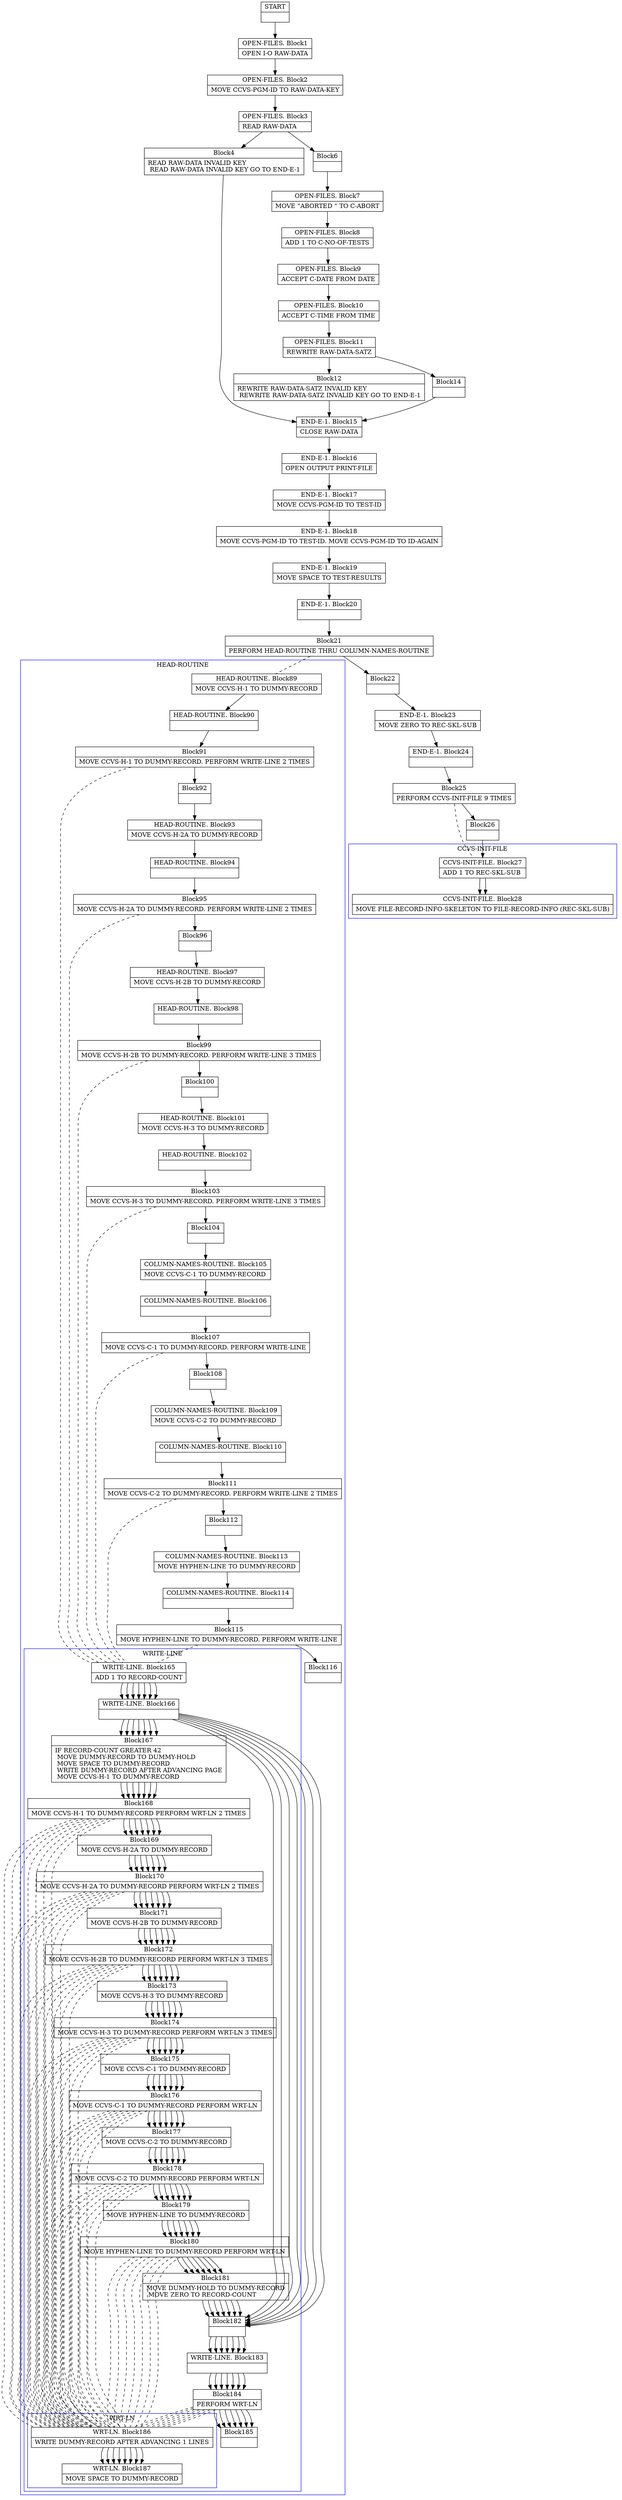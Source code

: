 digraph Cfg {
compound=true;
node [
shape = "record"
]

edge [
arrowtail = "empty"
]
Block0 [
label = "{START|}"
]
Block1 [
label = "{OPEN-FILES. Block1|    OPEN I-O RAW-DATA\l}"
]
Block2 [
label = "{OPEN-FILES. Block2|    MOVE CCVS-PGM-ID TO RAW-DATA-KEY\l}"
]
Block3 [
label = "{OPEN-FILES. Block3|    READ RAW-DATA\l}"
]
Block4 [
label = "{Block4|    READ RAW-DATA INVALID KEY\l    READ RAW-DATA INVALID KEY GO TO END-E-1\l}"
]
Block15 [
label = "{END-E-1. Block15|    CLOSE RAW-DATA\l}"
]
Block16 [
label = "{END-E-1. Block16|    OPEN    OUTPUT PRINT-FILE\l}"
]
Block17 [
label = "{END-E-1. Block17|    MOVE  CCVS-PGM-ID TO TEST-ID\l}"
]
Block18 [
label = "{END-E-1. Block18|    MOVE  CCVS-PGM-ID TO TEST-ID. MOVE CCVS-PGM-ID TO ID-AGAIN\l}"
]
Block19 [
label = "{END-E-1. Block19|    MOVE    SPACE TO TEST-RESULTS\l}"
]
Block20 [
label = "{END-E-1. Block20|}"
]
Block21 [
label = "{Block21|    PERFORM HEAD-ROUTINE THRU COLUMN-NAMES-ROUTINE\l}"
]
subgraph cluster_1{
color = blue;
label = "HEAD-ROUTINE";
Block89 [
label = "{HEAD-ROUTINE. Block89|    MOVE CCVS-H-1  TO DUMMY-RECORD\l}"
]
Block90 [
label = "{HEAD-ROUTINE. Block90|}"
]
Block91 [
label = "{Block91|    MOVE CCVS-H-1  TO DUMMY-RECORD. PERFORM WRITE-LINE 2 TIMES\l}"
]
subgraph cluster_8{
color = blue;
label = "WRITE-LINE";
Block165 [
label = "{WRITE-LINE. Block165|    ADD 1 TO RECORD-COUNT\l}"
]
Block166 [
label = "{WRITE-LINE. Block166|}"
]
Block167 [
label = "{Block167|    IF RECORD-COUNT GREATER 42\l        MOVE DUMMY-RECORD TO DUMMY-HOLD\l        MOVE SPACE TO DUMMY-RECORD\l        WRITE DUMMY-RECORD AFTER ADVANCING PAGE\l        MOVE CCVS-H-1  TO DUMMY-RECORD\l}"
]
Block168 [
label = "{Block168|        MOVE CCVS-H-1  TO DUMMY-RECORD PERFORM WRT-LN 2 TIMES\l}"
]
subgraph cluster_22{
color = blue;
label = "WRT-LN";
Block186 [
label = "{WRT-LN. Block186|    WRITE    DUMMY-RECORD AFTER ADVANCING 1 LINES\l}"
]
Block187 [
label = "{WRT-LN. Block187|    MOVE SPACE TO DUMMY-RECORD\l}"
]
Block186 -> Block187

}
Block168 -> Block186 [style=dashed, arrowhead=none]

Block169 [
label = "{Block169|        MOVE CCVS-H-2A TO DUMMY-RECORD\l}"
]
Block170 [
label = "{Block170|        MOVE CCVS-H-2A TO DUMMY-RECORD PERFORM WRT-LN 2 TIMES\l}"
]
subgraph cluster_23{
color = blue;
label = "WRT-LN";
Block186 [
label = "{WRT-LN. Block186|    WRITE    DUMMY-RECORD AFTER ADVANCING 1 LINES\l}"
]
Block187 [
label = "{WRT-LN. Block187|    MOVE SPACE TO DUMMY-RECORD\l}"
]
Block186 -> Block187

}
Block170 -> Block186 [style=dashed, arrowhead=none]

Block171 [
label = "{Block171|        MOVE CCVS-H-2B TO DUMMY-RECORD\l}"
]
Block172 [
label = "{Block172|        MOVE CCVS-H-2B TO DUMMY-RECORD PERFORM WRT-LN 3 TIMES\l}"
]
subgraph cluster_24{
color = blue;
label = "WRT-LN";
Block186 [
label = "{WRT-LN. Block186|    WRITE    DUMMY-RECORD AFTER ADVANCING 1 LINES\l}"
]
Block187 [
label = "{WRT-LN. Block187|    MOVE SPACE TO DUMMY-RECORD\l}"
]
Block186 -> Block187

}
Block172 -> Block186 [style=dashed, arrowhead=none]

Block173 [
label = "{Block173|        MOVE CCVS-H-3  TO DUMMY-RECORD\l}"
]
Block174 [
label = "{Block174|        MOVE CCVS-H-3  TO DUMMY-RECORD PERFORM WRT-LN 3 TIMES\l}"
]
subgraph cluster_25{
color = blue;
label = "WRT-LN";
Block186 [
label = "{WRT-LN. Block186|    WRITE    DUMMY-RECORD AFTER ADVANCING 1 LINES\l}"
]
Block187 [
label = "{WRT-LN. Block187|    MOVE SPACE TO DUMMY-RECORD\l}"
]
Block186 -> Block187

}
Block174 -> Block186 [style=dashed, arrowhead=none]

Block175 [
label = "{Block175|        MOVE CCVS-C-1  TO DUMMY-RECORD\l}"
]
Block176 [
label = "{Block176|        MOVE CCVS-C-1  TO DUMMY-RECORD PERFORM WRT-LN\l}"
]
subgraph cluster_26{
color = blue;
label = "WRT-LN";
Block186 [
label = "{WRT-LN. Block186|    WRITE    DUMMY-RECORD AFTER ADVANCING 1 LINES\l}"
]
Block187 [
label = "{WRT-LN. Block187|    MOVE SPACE TO DUMMY-RECORD\l}"
]
Block186 -> Block187

}
Block176 -> Block186 [style=dashed, arrowhead=none]

Block177 [
label = "{Block177|        MOVE CCVS-C-2  TO DUMMY-RECORD\l}"
]
Block178 [
label = "{Block178|        MOVE CCVS-C-2  TO DUMMY-RECORD PERFORM WRT-LN\l}"
]
subgraph cluster_27{
color = blue;
label = "WRT-LN";
Block186 [
label = "{WRT-LN. Block186|    WRITE    DUMMY-RECORD AFTER ADVANCING 1 LINES\l}"
]
Block187 [
label = "{WRT-LN. Block187|    MOVE SPACE TO DUMMY-RECORD\l}"
]
Block186 -> Block187

}
Block178 -> Block186 [style=dashed, arrowhead=none]

Block179 [
label = "{Block179|        MOVE HYPHEN-LINE TO DUMMY-RECORD\l}"
]
Block180 [
label = "{Block180|        MOVE HYPHEN-LINE TO DUMMY-RECORD PERFORM WRT-LN\l}"
]
subgraph cluster_28{
color = blue;
label = "WRT-LN";
Block186 [
label = "{WRT-LN. Block186|    WRITE    DUMMY-RECORD AFTER ADVANCING 1 LINES\l}"
]
Block187 [
label = "{WRT-LN. Block187|    MOVE SPACE TO DUMMY-RECORD\l}"
]
Block186 -> Block187

}
Block180 -> Block186 [style=dashed, arrowhead=none]

Block181 [
label = "{Block181|        MOVE DUMMY-HOLD TO DUMMY-RECORD\l        MOVE ZERO TO RECORD-COUNT\l}"
]
Block182 [
label = "{Block182|}"
]
Block183 [
label = "{WRITE-LINE. Block183|}"
]
Block184 [
label = "{Block184|    PERFORM WRT-LN\l}"
]
subgraph cluster_29{
color = blue;
label = "WRT-LN";
Block186 [
label = "{WRT-LN. Block186|    WRITE    DUMMY-RECORD AFTER ADVANCING 1 LINES\l}"
]
Block187 [
label = "{WRT-LN. Block187|    MOVE SPACE TO DUMMY-RECORD\l}"
]
Block186 -> Block187

}
Block184 -> Block186 [style=dashed, arrowhead=none]

Block185 [
label = "{Block185|}"
]
Block165 -> Block166
Block166 -> Block167
Block166 -> Block182
Block167 -> Block168
Block168 -> Block169
Block169 -> Block170
Block170 -> Block171
Block171 -> Block172
Block172 -> Block173
Block173 -> Block174
Block174 -> Block175
Block175 -> Block176
Block176 -> Block177
Block177 -> Block178
Block178 -> Block179
Block179 -> Block180
Block180 -> Block181
Block181 -> Block182
Block182 -> Block183
Block183 -> Block184
Block184 -> Block185

}
Block91 -> Block165 [style=dashed, arrowhead=none]

Block92 [
label = "{Block92|}"
]
Block93 [
label = "{HEAD-ROUTINE. Block93|    MOVE CCVS-H-2A TO DUMMY-RECORD\l}"
]
Block94 [
label = "{HEAD-ROUTINE. Block94|}"
]
Block95 [
label = "{Block95|    MOVE CCVS-H-2A TO DUMMY-RECORD. PERFORM WRITE-LINE 2 TIMES\l}"
]
subgraph cluster_9{
color = blue;
label = "WRITE-LINE";
Block165 [
label = "{WRITE-LINE. Block165|    ADD 1 TO RECORD-COUNT\l}"
]
Block166 [
label = "{WRITE-LINE. Block166|}"
]
Block167 [
label = "{Block167|    IF RECORD-COUNT GREATER 42\l        MOVE DUMMY-RECORD TO DUMMY-HOLD\l        MOVE SPACE TO DUMMY-RECORD\l        WRITE DUMMY-RECORD AFTER ADVANCING PAGE\l        MOVE CCVS-H-1  TO DUMMY-RECORD\l}"
]
Block168 [
label = "{Block168|        MOVE CCVS-H-1  TO DUMMY-RECORD PERFORM WRT-LN 2 TIMES\l}"
]
Block168 -> Block186 [style=dashed, arrowhead=none]

Block169 [
label = "{Block169|        MOVE CCVS-H-2A TO DUMMY-RECORD\l}"
]
Block170 [
label = "{Block170|        MOVE CCVS-H-2A TO DUMMY-RECORD PERFORM WRT-LN 2 TIMES\l}"
]
Block170 -> Block186 [style=dashed, arrowhead=none]

Block171 [
label = "{Block171|        MOVE CCVS-H-2B TO DUMMY-RECORD\l}"
]
Block172 [
label = "{Block172|        MOVE CCVS-H-2B TO DUMMY-RECORD PERFORM WRT-LN 3 TIMES\l}"
]
Block172 -> Block186 [style=dashed, arrowhead=none]

Block173 [
label = "{Block173|        MOVE CCVS-H-3  TO DUMMY-RECORD\l}"
]
Block174 [
label = "{Block174|        MOVE CCVS-H-3  TO DUMMY-RECORD PERFORM WRT-LN 3 TIMES\l}"
]
Block174 -> Block186 [style=dashed, arrowhead=none]

Block175 [
label = "{Block175|        MOVE CCVS-C-1  TO DUMMY-RECORD\l}"
]
Block176 [
label = "{Block176|        MOVE CCVS-C-1  TO DUMMY-RECORD PERFORM WRT-LN\l}"
]
Block176 -> Block186 [style=dashed, arrowhead=none]

Block177 [
label = "{Block177|        MOVE CCVS-C-2  TO DUMMY-RECORD\l}"
]
Block178 [
label = "{Block178|        MOVE CCVS-C-2  TO DUMMY-RECORD PERFORM WRT-LN\l}"
]
Block178 -> Block186 [style=dashed, arrowhead=none]

Block179 [
label = "{Block179|        MOVE HYPHEN-LINE TO DUMMY-RECORD\l}"
]
Block180 [
label = "{Block180|        MOVE HYPHEN-LINE TO DUMMY-RECORD PERFORM WRT-LN\l}"
]
Block180 -> Block186 [style=dashed, arrowhead=none]

Block181 [
label = "{Block181|        MOVE DUMMY-HOLD TO DUMMY-RECORD\l        MOVE ZERO TO RECORD-COUNT\l}"
]
Block182 [
label = "{Block182|}"
]
Block183 [
label = "{WRITE-LINE. Block183|}"
]
Block184 [
label = "{Block184|    PERFORM WRT-LN\l}"
]
Block184 -> Block186 [style=dashed, arrowhead=none]

Block185 [
label = "{Block185|}"
]
Block165 -> Block166
Block166 -> Block167
Block166 -> Block182
Block167 -> Block168
Block168 -> Block169
Block169 -> Block170
Block170 -> Block171
Block171 -> Block172
Block172 -> Block173
Block173 -> Block174
Block174 -> Block175
Block175 -> Block176
Block176 -> Block177
Block177 -> Block178
Block178 -> Block179
Block179 -> Block180
Block180 -> Block181
Block181 -> Block182
Block182 -> Block183
Block183 -> Block184
Block184 -> Block185

}
Block95 -> Block165 [style=dashed, arrowhead=none]

Block96 [
label = "{Block96|}"
]
Block97 [
label = "{HEAD-ROUTINE. Block97|    MOVE CCVS-H-2B TO DUMMY-RECORD\l}"
]
Block98 [
label = "{HEAD-ROUTINE. Block98|}"
]
Block99 [
label = "{Block99|    MOVE CCVS-H-2B TO DUMMY-RECORD. PERFORM WRITE-LINE 3 TIMES\l}"
]
subgraph cluster_10{
color = blue;
label = "WRITE-LINE";
Block165 [
label = "{WRITE-LINE. Block165|    ADD 1 TO RECORD-COUNT\l}"
]
Block166 [
label = "{WRITE-LINE. Block166|}"
]
Block167 [
label = "{Block167|    IF RECORD-COUNT GREATER 42\l        MOVE DUMMY-RECORD TO DUMMY-HOLD\l        MOVE SPACE TO DUMMY-RECORD\l        WRITE DUMMY-RECORD AFTER ADVANCING PAGE\l        MOVE CCVS-H-1  TO DUMMY-RECORD\l}"
]
Block168 [
label = "{Block168|        MOVE CCVS-H-1  TO DUMMY-RECORD PERFORM WRT-LN 2 TIMES\l}"
]
Block168 -> Block186 [style=dashed, arrowhead=none]

Block169 [
label = "{Block169|        MOVE CCVS-H-2A TO DUMMY-RECORD\l}"
]
Block170 [
label = "{Block170|        MOVE CCVS-H-2A TO DUMMY-RECORD PERFORM WRT-LN 2 TIMES\l}"
]
Block170 -> Block186 [style=dashed, arrowhead=none]

Block171 [
label = "{Block171|        MOVE CCVS-H-2B TO DUMMY-RECORD\l}"
]
Block172 [
label = "{Block172|        MOVE CCVS-H-2B TO DUMMY-RECORD PERFORM WRT-LN 3 TIMES\l}"
]
Block172 -> Block186 [style=dashed, arrowhead=none]

Block173 [
label = "{Block173|        MOVE CCVS-H-3  TO DUMMY-RECORD\l}"
]
Block174 [
label = "{Block174|        MOVE CCVS-H-3  TO DUMMY-RECORD PERFORM WRT-LN 3 TIMES\l}"
]
Block174 -> Block186 [style=dashed, arrowhead=none]

Block175 [
label = "{Block175|        MOVE CCVS-C-1  TO DUMMY-RECORD\l}"
]
Block176 [
label = "{Block176|        MOVE CCVS-C-1  TO DUMMY-RECORD PERFORM WRT-LN\l}"
]
Block176 -> Block186 [style=dashed, arrowhead=none]

Block177 [
label = "{Block177|        MOVE CCVS-C-2  TO DUMMY-RECORD\l}"
]
Block178 [
label = "{Block178|        MOVE CCVS-C-2  TO DUMMY-RECORD PERFORM WRT-LN\l}"
]
Block178 -> Block186 [style=dashed, arrowhead=none]

Block179 [
label = "{Block179|        MOVE HYPHEN-LINE TO DUMMY-RECORD\l}"
]
Block180 [
label = "{Block180|        MOVE HYPHEN-LINE TO DUMMY-RECORD PERFORM WRT-LN\l}"
]
Block180 -> Block186 [style=dashed, arrowhead=none]

Block181 [
label = "{Block181|        MOVE DUMMY-HOLD TO DUMMY-RECORD\l        MOVE ZERO TO RECORD-COUNT\l}"
]
Block182 [
label = "{Block182|}"
]
Block183 [
label = "{WRITE-LINE. Block183|}"
]
Block184 [
label = "{Block184|    PERFORM WRT-LN\l}"
]
Block184 -> Block186 [style=dashed, arrowhead=none]

Block185 [
label = "{Block185|}"
]
Block165 -> Block166
Block166 -> Block167
Block166 -> Block182
Block167 -> Block168
Block168 -> Block169
Block169 -> Block170
Block170 -> Block171
Block171 -> Block172
Block172 -> Block173
Block173 -> Block174
Block174 -> Block175
Block175 -> Block176
Block176 -> Block177
Block177 -> Block178
Block178 -> Block179
Block179 -> Block180
Block180 -> Block181
Block181 -> Block182
Block182 -> Block183
Block183 -> Block184
Block184 -> Block185

}
Block99 -> Block165 [style=dashed, arrowhead=none]

Block100 [
label = "{Block100|}"
]
Block101 [
label = "{HEAD-ROUTINE. Block101|    MOVE CCVS-H-3  TO DUMMY-RECORD\l}"
]
Block102 [
label = "{HEAD-ROUTINE. Block102|}"
]
Block103 [
label = "{Block103|    MOVE CCVS-H-3  TO DUMMY-RECORD. PERFORM WRITE-LINE 3 TIMES\l}"
]
subgraph cluster_11{
color = blue;
label = "WRITE-LINE";
Block165 [
label = "{WRITE-LINE. Block165|    ADD 1 TO RECORD-COUNT\l}"
]
Block166 [
label = "{WRITE-LINE. Block166|}"
]
Block167 [
label = "{Block167|    IF RECORD-COUNT GREATER 42\l        MOVE DUMMY-RECORD TO DUMMY-HOLD\l        MOVE SPACE TO DUMMY-RECORD\l        WRITE DUMMY-RECORD AFTER ADVANCING PAGE\l        MOVE CCVS-H-1  TO DUMMY-RECORD\l}"
]
Block168 [
label = "{Block168|        MOVE CCVS-H-1  TO DUMMY-RECORD PERFORM WRT-LN 2 TIMES\l}"
]
Block168 -> Block186 [style=dashed, arrowhead=none]

Block169 [
label = "{Block169|        MOVE CCVS-H-2A TO DUMMY-RECORD\l}"
]
Block170 [
label = "{Block170|        MOVE CCVS-H-2A TO DUMMY-RECORD PERFORM WRT-LN 2 TIMES\l}"
]
Block170 -> Block186 [style=dashed, arrowhead=none]

Block171 [
label = "{Block171|        MOVE CCVS-H-2B TO DUMMY-RECORD\l}"
]
Block172 [
label = "{Block172|        MOVE CCVS-H-2B TO DUMMY-RECORD PERFORM WRT-LN 3 TIMES\l}"
]
Block172 -> Block186 [style=dashed, arrowhead=none]

Block173 [
label = "{Block173|        MOVE CCVS-H-3  TO DUMMY-RECORD\l}"
]
Block174 [
label = "{Block174|        MOVE CCVS-H-3  TO DUMMY-RECORD PERFORM WRT-LN 3 TIMES\l}"
]
Block174 -> Block186 [style=dashed, arrowhead=none]

Block175 [
label = "{Block175|        MOVE CCVS-C-1  TO DUMMY-RECORD\l}"
]
Block176 [
label = "{Block176|        MOVE CCVS-C-1  TO DUMMY-RECORD PERFORM WRT-LN\l}"
]
Block176 -> Block186 [style=dashed, arrowhead=none]

Block177 [
label = "{Block177|        MOVE CCVS-C-2  TO DUMMY-RECORD\l}"
]
Block178 [
label = "{Block178|        MOVE CCVS-C-2  TO DUMMY-RECORD PERFORM WRT-LN\l}"
]
Block178 -> Block186 [style=dashed, arrowhead=none]

Block179 [
label = "{Block179|        MOVE HYPHEN-LINE TO DUMMY-RECORD\l}"
]
Block180 [
label = "{Block180|        MOVE HYPHEN-LINE TO DUMMY-RECORD PERFORM WRT-LN\l}"
]
Block180 -> Block186 [style=dashed, arrowhead=none]

Block181 [
label = "{Block181|        MOVE DUMMY-HOLD TO DUMMY-RECORD\l        MOVE ZERO TO RECORD-COUNT\l}"
]
Block182 [
label = "{Block182|}"
]
Block183 [
label = "{WRITE-LINE. Block183|}"
]
Block184 [
label = "{Block184|    PERFORM WRT-LN\l}"
]
Block184 -> Block186 [style=dashed, arrowhead=none]

Block185 [
label = "{Block185|}"
]
Block165 -> Block166
Block166 -> Block167
Block166 -> Block182
Block167 -> Block168
Block168 -> Block169
Block169 -> Block170
Block170 -> Block171
Block171 -> Block172
Block172 -> Block173
Block173 -> Block174
Block174 -> Block175
Block175 -> Block176
Block176 -> Block177
Block177 -> Block178
Block178 -> Block179
Block179 -> Block180
Block180 -> Block181
Block181 -> Block182
Block182 -> Block183
Block183 -> Block184
Block184 -> Block185

}
Block103 -> Block165 [style=dashed, arrowhead=none]

Block104 [
label = "{Block104|}"
]
Block105 [
label = "{COLUMN-NAMES-ROUTINE. Block105|    MOVE CCVS-C-1 TO DUMMY-RECORD\l}"
]
Block106 [
label = "{COLUMN-NAMES-ROUTINE. Block106|}"
]
Block107 [
label = "{Block107|    MOVE CCVS-C-1 TO DUMMY-RECORD. PERFORM WRITE-LINE\l}"
]
subgraph cluster_12{
color = blue;
label = "WRITE-LINE";
Block165 [
label = "{WRITE-LINE. Block165|    ADD 1 TO RECORD-COUNT\l}"
]
Block166 [
label = "{WRITE-LINE. Block166|}"
]
Block167 [
label = "{Block167|    IF RECORD-COUNT GREATER 42\l        MOVE DUMMY-RECORD TO DUMMY-HOLD\l        MOVE SPACE TO DUMMY-RECORD\l        WRITE DUMMY-RECORD AFTER ADVANCING PAGE\l        MOVE CCVS-H-1  TO DUMMY-RECORD\l}"
]
Block168 [
label = "{Block168|        MOVE CCVS-H-1  TO DUMMY-RECORD PERFORM WRT-LN 2 TIMES\l}"
]
Block168 -> Block186 [style=dashed, arrowhead=none]

Block169 [
label = "{Block169|        MOVE CCVS-H-2A TO DUMMY-RECORD\l}"
]
Block170 [
label = "{Block170|        MOVE CCVS-H-2A TO DUMMY-RECORD PERFORM WRT-LN 2 TIMES\l}"
]
Block170 -> Block186 [style=dashed, arrowhead=none]

Block171 [
label = "{Block171|        MOVE CCVS-H-2B TO DUMMY-RECORD\l}"
]
Block172 [
label = "{Block172|        MOVE CCVS-H-2B TO DUMMY-RECORD PERFORM WRT-LN 3 TIMES\l}"
]
Block172 -> Block186 [style=dashed, arrowhead=none]

Block173 [
label = "{Block173|        MOVE CCVS-H-3  TO DUMMY-RECORD\l}"
]
Block174 [
label = "{Block174|        MOVE CCVS-H-3  TO DUMMY-RECORD PERFORM WRT-LN 3 TIMES\l}"
]
Block174 -> Block186 [style=dashed, arrowhead=none]

Block175 [
label = "{Block175|        MOVE CCVS-C-1  TO DUMMY-RECORD\l}"
]
Block176 [
label = "{Block176|        MOVE CCVS-C-1  TO DUMMY-RECORD PERFORM WRT-LN\l}"
]
Block176 -> Block186 [style=dashed, arrowhead=none]

Block177 [
label = "{Block177|        MOVE CCVS-C-2  TO DUMMY-RECORD\l}"
]
Block178 [
label = "{Block178|        MOVE CCVS-C-2  TO DUMMY-RECORD PERFORM WRT-LN\l}"
]
Block178 -> Block186 [style=dashed, arrowhead=none]

Block179 [
label = "{Block179|        MOVE HYPHEN-LINE TO DUMMY-RECORD\l}"
]
Block180 [
label = "{Block180|        MOVE HYPHEN-LINE TO DUMMY-RECORD PERFORM WRT-LN\l}"
]
Block180 -> Block186 [style=dashed, arrowhead=none]

Block181 [
label = "{Block181|        MOVE DUMMY-HOLD TO DUMMY-RECORD\l        MOVE ZERO TO RECORD-COUNT\l}"
]
Block182 [
label = "{Block182|}"
]
Block183 [
label = "{WRITE-LINE. Block183|}"
]
Block184 [
label = "{Block184|    PERFORM WRT-LN\l}"
]
Block184 -> Block186 [style=dashed, arrowhead=none]

Block185 [
label = "{Block185|}"
]
Block165 -> Block166
Block166 -> Block167
Block166 -> Block182
Block167 -> Block168
Block168 -> Block169
Block169 -> Block170
Block170 -> Block171
Block171 -> Block172
Block172 -> Block173
Block173 -> Block174
Block174 -> Block175
Block175 -> Block176
Block176 -> Block177
Block177 -> Block178
Block178 -> Block179
Block179 -> Block180
Block180 -> Block181
Block181 -> Block182
Block182 -> Block183
Block183 -> Block184
Block184 -> Block185

}
Block107 -> Block165 [style=dashed, arrowhead=none]

Block108 [
label = "{Block108|}"
]
Block109 [
label = "{COLUMN-NAMES-ROUTINE. Block109|    MOVE CCVS-C-2 TO DUMMY-RECORD\l}"
]
Block110 [
label = "{COLUMN-NAMES-ROUTINE. Block110|}"
]
Block111 [
label = "{Block111|    MOVE CCVS-C-2 TO DUMMY-RECORD. PERFORM WRITE-LINE 2 TIMES\l}"
]
subgraph cluster_13{
color = blue;
label = "WRITE-LINE";
Block165 [
label = "{WRITE-LINE. Block165|    ADD 1 TO RECORD-COUNT\l}"
]
Block166 [
label = "{WRITE-LINE. Block166|}"
]
Block167 [
label = "{Block167|    IF RECORD-COUNT GREATER 42\l        MOVE DUMMY-RECORD TO DUMMY-HOLD\l        MOVE SPACE TO DUMMY-RECORD\l        WRITE DUMMY-RECORD AFTER ADVANCING PAGE\l        MOVE CCVS-H-1  TO DUMMY-RECORD\l}"
]
Block168 [
label = "{Block168|        MOVE CCVS-H-1  TO DUMMY-RECORD PERFORM WRT-LN 2 TIMES\l}"
]
Block168 -> Block186 [style=dashed, arrowhead=none]

Block169 [
label = "{Block169|        MOVE CCVS-H-2A TO DUMMY-RECORD\l}"
]
Block170 [
label = "{Block170|        MOVE CCVS-H-2A TO DUMMY-RECORD PERFORM WRT-LN 2 TIMES\l}"
]
Block170 -> Block186 [style=dashed, arrowhead=none]

Block171 [
label = "{Block171|        MOVE CCVS-H-2B TO DUMMY-RECORD\l}"
]
Block172 [
label = "{Block172|        MOVE CCVS-H-2B TO DUMMY-RECORD PERFORM WRT-LN 3 TIMES\l}"
]
Block172 -> Block186 [style=dashed, arrowhead=none]

Block173 [
label = "{Block173|        MOVE CCVS-H-3  TO DUMMY-RECORD\l}"
]
Block174 [
label = "{Block174|        MOVE CCVS-H-3  TO DUMMY-RECORD PERFORM WRT-LN 3 TIMES\l}"
]
Block174 -> Block186 [style=dashed, arrowhead=none]

Block175 [
label = "{Block175|        MOVE CCVS-C-1  TO DUMMY-RECORD\l}"
]
Block176 [
label = "{Block176|        MOVE CCVS-C-1  TO DUMMY-RECORD PERFORM WRT-LN\l}"
]
Block176 -> Block186 [style=dashed, arrowhead=none]

Block177 [
label = "{Block177|        MOVE CCVS-C-2  TO DUMMY-RECORD\l}"
]
Block178 [
label = "{Block178|        MOVE CCVS-C-2  TO DUMMY-RECORD PERFORM WRT-LN\l}"
]
Block178 -> Block186 [style=dashed, arrowhead=none]

Block179 [
label = "{Block179|        MOVE HYPHEN-LINE TO DUMMY-RECORD\l}"
]
Block180 [
label = "{Block180|        MOVE HYPHEN-LINE TO DUMMY-RECORD PERFORM WRT-LN\l}"
]
Block180 -> Block186 [style=dashed, arrowhead=none]

Block181 [
label = "{Block181|        MOVE DUMMY-HOLD TO DUMMY-RECORD\l        MOVE ZERO TO RECORD-COUNT\l}"
]
Block182 [
label = "{Block182|}"
]
Block183 [
label = "{WRITE-LINE. Block183|}"
]
Block184 [
label = "{Block184|    PERFORM WRT-LN\l}"
]
Block184 -> Block186 [style=dashed, arrowhead=none]

Block185 [
label = "{Block185|}"
]
Block165 -> Block166
Block166 -> Block167
Block166 -> Block182
Block167 -> Block168
Block168 -> Block169
Block169 -> Block170
Block170 -> Block171
Block171 -> Block172
Block172 -> Block173
Block173 -> Block174
Block174 -> Block175
Block175 -> Block176
Block176 -> Block177
Block177 -> Block178
Block178 -> Block179
Block179 -> Block180
Block180 -> Block181
Block181 -> Block182
Block182 -> Block183
Block183 -> Block184
Block184 -> Block185

}
Block111 -> Block165 [style=dashed, arrowhead=none]

Block112 [
label = "{Block112|}"
]
Block113 [
label = "{COLUMN-NAMES-ROUTINE. Block113|    MOVE HYPHEN-LINE TO DUMMY-RECORD\l}"
]
Block114 [
label = "{COLUMN-NAMES-ROUTINE. Block114|}"
]
Block115 [
label = "{Block115|    MOVE HYPHEN-LINE TO DUMMY-RECORD. PERFORM WRITE-LINE\l}"
]
subgraph cluster_14{
color = blue;
label = "WRITE-LINE";
Block165 [
label = "{WRITE-LINE. Block165|    ADD 1 TO RECORD-COUNT\l}"
]
Block166 [
label = "{WRITE-LINE. Block166|}"
]
Block167 [
label = "{Block167|    IF RECORD-COUNT GREATER 42\l        MOVE DUMMY-RECORD TO DUMMY-HOLD\l        MOVE SPACE TO DUMMY-RECORD\l        WRITE DUMMY-RECORD AFTER ADVANCING PAGE\l        MOVE CCVS-H-1  TO DUMMY-RECORD\l}"
]
Block168 [
label = "{Block168|        MOVE CCVS-H-1  TO DUMMY-RECORD PERFORM WRT-LN 2 TIMES\l}"
]
Block168 -> Block186 [style=dashed, arrowhead=none]

Block169 [
label = "{Block169|        MOVE CCVS-H-2A TO DUMMY-RECORD\l}"
]
Block170 [
label = "{Block170|        MOVE CCVS-H-2A TO DUMMY-RECORD PERFORM WRT-LN 2 TIMES\l}"
]
Block170 -> Block186 [style=dashed, arrowhead=none]

Block171 [
label = "{Block171|        MOVE CCVS-H-2B TO DUMMY-RECORD\l}"
]
Block172 [
label = "{Block172|        MOVE CCVS-H-2B TO DUMMY-RECORD PERFORM WRT-LN 3 TIMES\l}"
]
Block172 -> Block186 [style=dashed, arrowhead=none]

Block173 [
label = "{Block173|        MOVE CCVS-H-3  TO DUMMY-RECORD\l}"
]
Block174 [
label = "{Block174|        MOVE CCVS-H-3  TO DUMMY-RECORD PERFORM WRT-LN 3 TIMES\l}"
]
Block174 -> Block186 [style=dashed, arrowhead=none]

Block175 [
label = "{Block175|        MOVE CCVS-C-1  TO DUMMY-RECORD\l}"
]
Block176 [
label = "{Block176|        MOVE CCVS-C-1  TO DUMMY-RECORD PERFORM WRT-LN\l}"
]
Block176 -> Block186 [style=dashed, arrowhead=none]

Block177 [
label = "{Block177|        MOVE CCVS-C-2  TO DUMMY-RECORD\l}"
]
Block178 [
label = "{Block178|        MOVE CCVS-C-2  TO DUMMY-RECORD PERFORM WRT-LN\l}"
]
Block178 -> Block186 [style=dashed, arrowhead=none]

Block179 [
label = "{Block179|        MOVE HYPHEN-LINE TO DUMMY-RECORD\l}"
]
Block180 [
label = "{Block180|        MOVE HYPHEN-LINE TO DUMMY-RECORD PERFORM WRT-LN\l}"
]
Block180 -> Block186 [style=dashed, arrowhead=none]

Block181 [
label = "{Block181|        MOVE DUMMY-HOLD TO DUMMY-RECORD\l        MOVE ZERO TO RECORD-COUNT\l}"
]
Block182 [
label = "{Block182|}"
]
Block183 [
label = "{WRITE-LINE. Block183|}"
]
Block184 [
label = "{Block184|    PERFORM WRT-LN\l}"
]
Block184 -> Block186 [style=dashed, arrowhead=none]

Block185 [
label = "{Block185|}"
]
Block165 -> Block166
Block166 -> Block167
Block166 -> Block182
Block167 -> Block168
Block168 -> Block169
Block169 -> Block170
Block170 -> Block171
Block171 -> Block172
Block172 -> Block173
Block173 -> Block174
Block174 -> Block175
Block175 -> Block176
Block176 -> Block177
Block177 -> Block178
Block178 -> Block179
Block179 -> Block180
Block180 -> Block181
Block181 -> Block182
Block182 -> Block183
Block183 -> Block184
Block184 -> Block185

}
Block115 -> Block165 [style=dashed, arrowhead=none]

Block116 [
label = "{Block116|}"
]
Block89 -> Block90
Block90 -> Block91
Block91 -> Block92
Block92 -> Block93
Block93 -> Block94
Block94 -> Block95
Block95 -> Block96
Block96 -> Block97
Block97 -> Block98
Block98 -> Block99
Block99 -> Block100
Block100 -> Block101
Block101 -> Block102
Block102 -> Block103
Block103 -> Block104
Block104 -> Block105
Block105 -> Block106
Block106 -> Block107
Block107 -> Block108
Block108 -> Block109
Block109 -> Block110
Block110 -> Block111
Block111 -> Block112
Block112 -> Block113
Block113 -> Block114
Block114 -> Block115
Block115 -> Block116

}
Block21 -> Block89 [style=dashed, arrowhead=none]

Block22 [
label = "{Block22|}"
]
Block23 [
label = "{END-E-1. Block23|    MOVE    ZERO TO REC-SKL-SUB\l}"
]
Block24 [
label = "{END-E-1. Block24|}"
]
Block25 [
label = "{Block25|    PERFORM CCVS-INIT-FILE 9 TIMES\l}"
]
subgraph cluster_2{
color = blue;
label = "CCVS-INIT-FILE";
Block27 [
label = "{CCVS-INIT-FILE. Block27|    ADD     1 TO REC-SKL-SUB\l}"
]
Block28 [
label = "{CCVS-INIT-FILE. Block28|    MOVE    FILE-RECORD-INFO-SKELETON           TO FILE-RECORD-INFO (REC-SKL-SUB)\l}"
]
Block27 -> Block28

}
Block25 -> Block27 [style=dashed, arrowhead=none]

Block26 [
label = "{Block26|}"
]
Block27 [
label = "{CCVS-INIT-FILE. Block27|    ADD     1 TO REC-SKL-SUB\l}"
]
Block28 [
label = "{CCVS-INIT-FILE. Block28|    MOVE    FILE-RECORD-INFO-SKELETON           TO FILE-RECORD-INFO (REC-SKL-SUB)\l}"
]
Block6 [
label = "{Block6|}"
]
Block7 [
label = "{OPEN-FILES. Block7|    MOVE \"ABORTED \" TO C-ABORT\l}"
]
Block8 [
label = "{OPEN-FILES. Block8|    ADD 1 TO C-NO-OF-TESTS\l}"
]
Block9 [
label = "{OPEN-FILES. Block9|    ACCEPT C-DATE  FROM DATE\l}"
]
Block10 [
label = "{OPEN-FILES. Block10|    ACCEPT C-TIME  FROM TIME\l}"
]
Block11 [
label = "{OPEN-FILES. Block11|    REWRITE RAW-DATA-SATZ\l}"
]
Block12 [
label = "{Block12|    REWRITE RAW-DATA-SATZ INVALID KEY\l    REWRITE RAW-DATA-SATZ INVALID KEY GO TO END-E-1\l}"
]
Block14 [
label = "{Block14|}"
]
Block0 -> Block1
Block1 -> Block2
Block2 -> Block3
Block3 -> Block4
Block3 -> Block6
Block4 -> Block15
Block15 -> Block16
Block16 -> Block17
Block17 -> Block18
Block18 -> Block19
Block19 -> Block20
Block20 -> Block21
Block21 -> Block22
Block22 -> Block23
Block23 -> Block24
Block24 -> Block25
Block25 -> Block26
Block26 -> Block27
Block27 -> Block28
Block6 -> Block7
Block7 -> Block8
Block8 -> Block9
Block9 -> Block10
Block10 -> Block11
Block11 -> Block12
Block11 -> Block14
Block12 -> Block15
Block14 -> Block15

}

